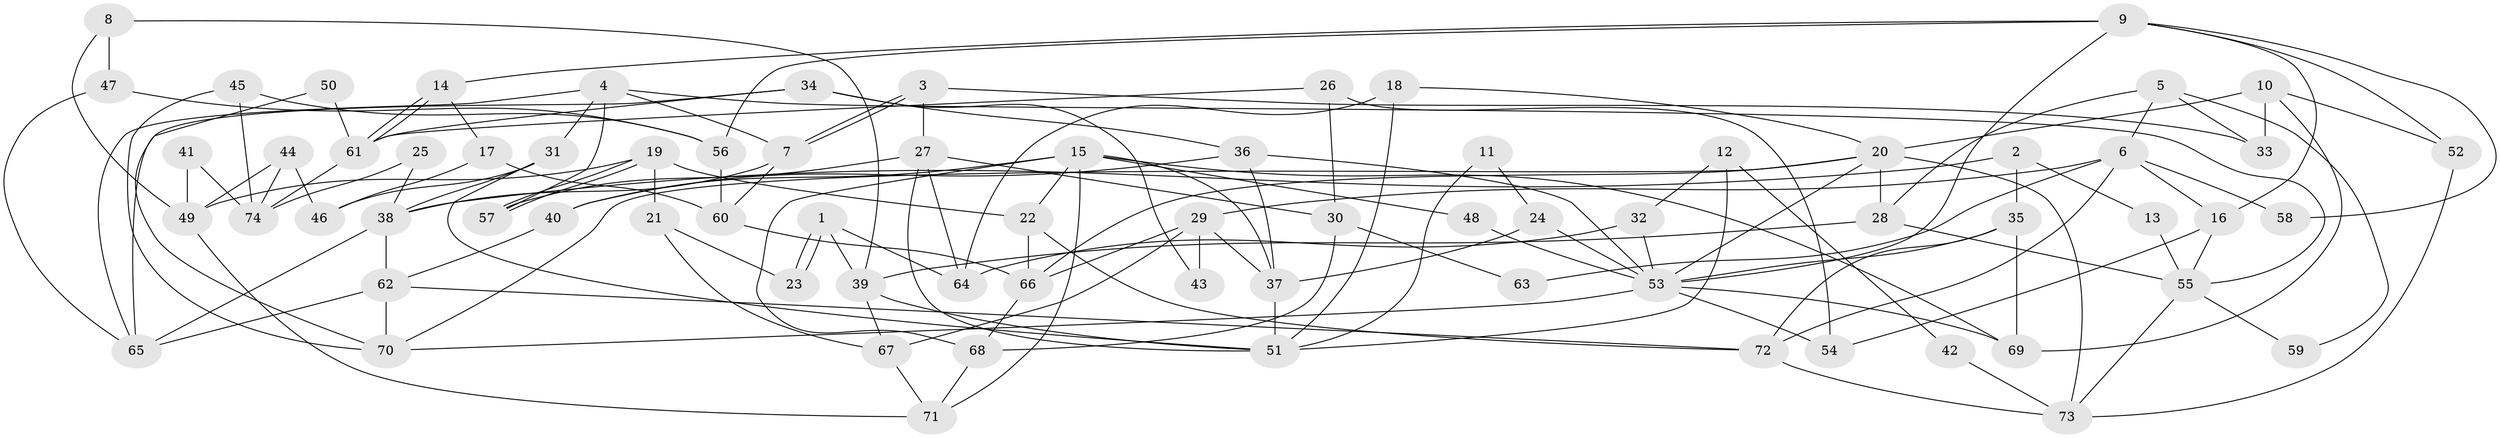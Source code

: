 // coarse degree distribution, {3: 0.1935483870967742, 9: 0.03225806451612903, 6: 0.1935483870967742, 8: 0.03225806451612903, 10: 0.03225806451612903, 7: 0.12903225806451613, 11: 0.03225806451612903, 4: 0.12903225806451613, 15: 0.03225806451612903, 5: 0.0967741935483871, 2: 0.0967741935483871}
// Generated by graph-tools (version 1.1) at 2025/51/03/04/25 22:51:14]
// undirected, 74 vertices, 148 edges
graph export_dot {
  node [color=gray90,style=filled];
  1;
  2;
  3;
  4;
  5;
  6;
  7;
  8;
  9;
  10;
  11;
  12;
  13;
  14;
  15;
  16;
  17;
  18;
  19;
  20;
  21;
  22;
  23;
  24;
  25;
  26;
  27;
  28;
  29;
  30;
  31;
  32;
  33;
  34;
  35;
  36;
  37;
  38;
  39;
  40;
  41;
  42;
  43;
  44;
  45;
  46;
  47;
  48;
  49;
  50;
  51;
  52;
  53;
  54;
  55;
  56;
  57;
  58;
  59;
  60;
  61;
  62;
  63;
  64;
  65;
  66;
  67;
  68;
  69;
  70;
  71;
  72;
  73;
  74;
  1 -- 23;
  1 -- 23;
  1 -- 39;
  1 -- 64;
  2 -- 38;
  2 -- 35;
  2 -- 13;
  3 -- 33;
  3 -- 7;
  3 -- 7;
  3 -- 27;
  4 -- 7;
  4 -- 31;
  4 -- 55;
  4 -- 57;
  4 -- 65;
  5 -- 6;
  5 -- 28;
  5 -- 33;
  5 -- 59;
  6 -- 72;
  6 -- 16;
  6 -- 29;
  6 -- 58;
  6 -- 63;
  7 -- 38;
  7 -- 60;
  8 -- 39;
  8 -- 47;
  8 -- 49;
  9 -- 16;
  9 -- 52;
  9 -- 14;
  9 -- 53;
  9 -- 56;
  9 -- 58;
  10 -- 20;
  10 -- 69;
  10 -- 33;
  10 -- 52;
  11 -- 24;
  11 -- 51;
  12 -- 51;
  12 -- 32;
  12 -- 42;
  13 -- 55;
  14 -- 61;
  14 -- 61;
  14 -- 17;
  15 -- 22;
  15 -- 71;
  15 -- 37;
  15 -- 40;
  15 -- 48;
  15 -- 68;
  15 -- 69;
  16 -- 55;
  16 -- 54;
  17 -- 60;
  17 -- 46;
  18 -- 64;
  18 -- 20;
  18 -- 51;
  19 -- 57;
  19 -- 57;
  19 -- 22;
  19 -- 21;
  19 -- 49;
  20 -- 73;
  20 -- 53;
  20 -- 28;
  20 -- 66;
  20 -- 70;
  21 -- 67;
  21 -- 23;
  22 -- 72;
  22 -- 66;
  24 -- 53;
  24 -- 37;
  25 -- 38;
  25 -- 74;
  26 -- 61;
  26 -- 30;
  26 -- 54;
  27 -- 57;
  27 -- 30;
  27 -- 51;
  27 -- 64;
  28 -- 39;
  28 -- 55;
  29 -- 37;
  29 -- 43;
  29 -- 66;
  29 -- 67;
  30 -- 68;
  30 -- 63;
  31 -- 46;
  31 -- 51;
  31 -- 38;
  32 -- 53;
  32 -- 64;
  34 -- 36;
  34 -- 65;
  34 -- 43;
  34 -- 61;
  35 -- 53;
  35 -- 69;
  35 -- 72;
  36 -- 40;
  36 -- 37;
  36 -- 53;
  37 -- 51;
  38 -- 62;
  38 -- 65;
  39 -- 67;
  39 -- 51;
  40 -- 62;
  41 -- 49;
  41 -- 74;
  42 -- 73;
  44 -- 74;
  44 -- 49;
  44 -- 46;
  45 -- 70;
  45 -- 56;
  45 -- 74;
  47 -- 65;
  47 -- 56;
  48 -- 53;
  49 -- 71;
  50 -- 61;
  50 -- 70;
  52 -- 73;
  53 -- 54;
  53 -- 69;
  53 -- 70;
  55 -- 59;
  55 -- 73;
  56 -- 60;
  60 -- 66;
  61 -- 74;
  62 -- 65;
  62 -- 70;
  62 -- 72;
  66 -- 68;
  67 -- 71;
  68 -- 71;
  72 -- 73;
}
